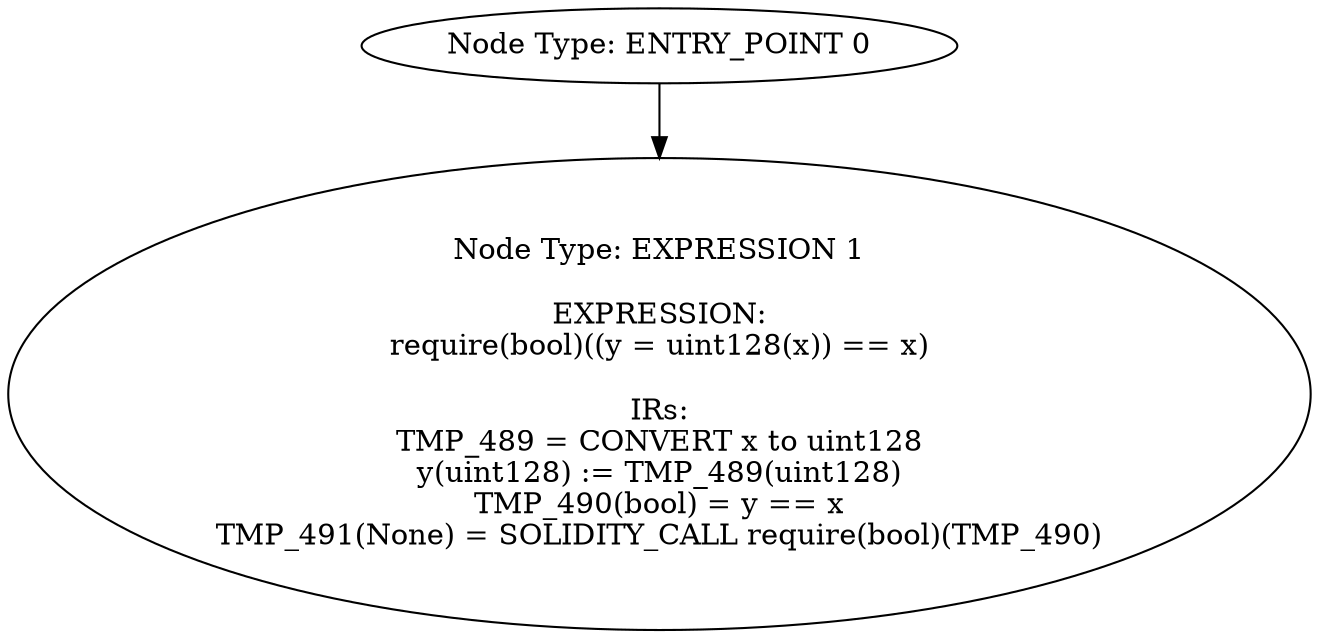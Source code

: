 digraph{
0[label="Node Type: ENTRY_POINT 0
"];
0->1;
1[label="Node Type: EXPRESSION 1

EXPRESSION:
require(bool)((y = uint128(x)) == x)

IRs:
TMP_489 = CONVERT x to uint128
y(uint128) := TMP_489(uint128)
TMP_490(bool) = y == x
TMP_491(None) = SOLIDITY_CALL require(bool)(TMP_490)"];
}
